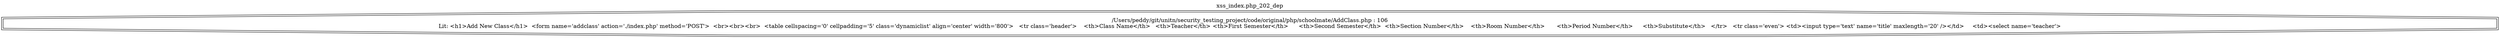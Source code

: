 digraph cfg {
  label="xss_index.php_202_dep";
  labelloc=t;
  n1 [shape=doubleoctagon, label="/Users/peddy/git/unitn/security_testing_project/code/original/php/schoolmate/AddClass.php : 106\nLit: <h1>Add New Class</h1>  <form name='addclass' action='./index.php' method='POST'>  <br><br><br>  <table cellspacing='0' cellpadding='5' class='dynamiclist' align='center' width='800'>   <tr class='header'>	<th>Class Name</th>	<th>Teacher</th>	<th>First Semester</th>	<th>Second Semester</th>	<th>Section Number</th>	<th>Room Number</th>	<th>Period Number</th>	<th>Substitute</th>   </tr>   <tr class='even'>	<td><input type='text' name='title' maxlength='20' /></td>	<td><select name='teacher'>\n"];
}
